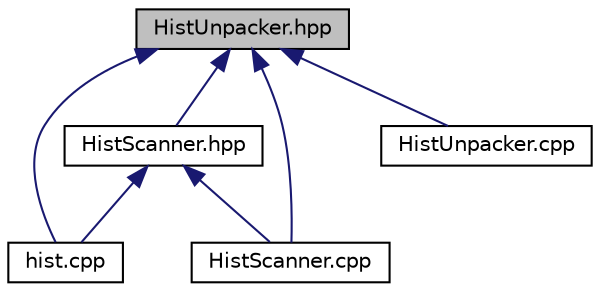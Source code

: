 digraph "HistUnpacker.hpp"
{
  edge [fontname="Helvetica",fontsize="10",labelfontname="Helvetica",labelfontsize="10"];
  node [fontname="Helvetica",fontsize="10",shape=record];
  Node1 [label="HistUnpacker.hpp",height=0.2,width=0.4,color="black", fillcolor="grey75", style="filled", fontcolor="black"];
  Node1 -> Node2 [dir="back",color="midnightblue",fontsize="10",style="solid",fontname="Helvetica"];
  Node2 [label="HistScanner.hpp",height=0.2,width=0.4,color="black", fillcolor="white", style="filled",URL="$dd/d60/_hist_scanner_8hpp.html"];
  Node2 -> Node3 [dir="back",color="midnightblue",fontsize="10",style="solid",fontname="Helvetica"];
  Node3 [label="hist.cpp",height=0.2,width=0.4,color="black", fillcolor="white", style="filled",URL="$db/d00/hist_8cpp.html"];
  Node2 -> Node4 [dir="back",color="midnightblue",fontsize="10",style="solid",fontname="Helvetica"];
  Node4 [label="HistScanner.cpp",height=0.2,width=0.4,color="black", fillcolor="white", style="filled",URL="$d0/d18/_hist_scanner_8cpp.html"];
  Node1 -> Node3 [dir="back",color="midnightblue",fontsize="10",style="solid",fontname="Helvetica"];
  Node1 -> Node4 [dir="back",color="midnightblue",fontsize="10",style="solid",fontname="Helvetica"];
  Node1 -> Node5 [dir="back",color="midnightblue",fontsize="10",style="solid",fontname="Helvetica"];
  Node5 [label="HistUnpacker.cpp",height=0.2,width=0.4,color="black", fillcolor="white", style="filled",URL="$da/dff/_hist_unpacker_8cpp.html"];
}

